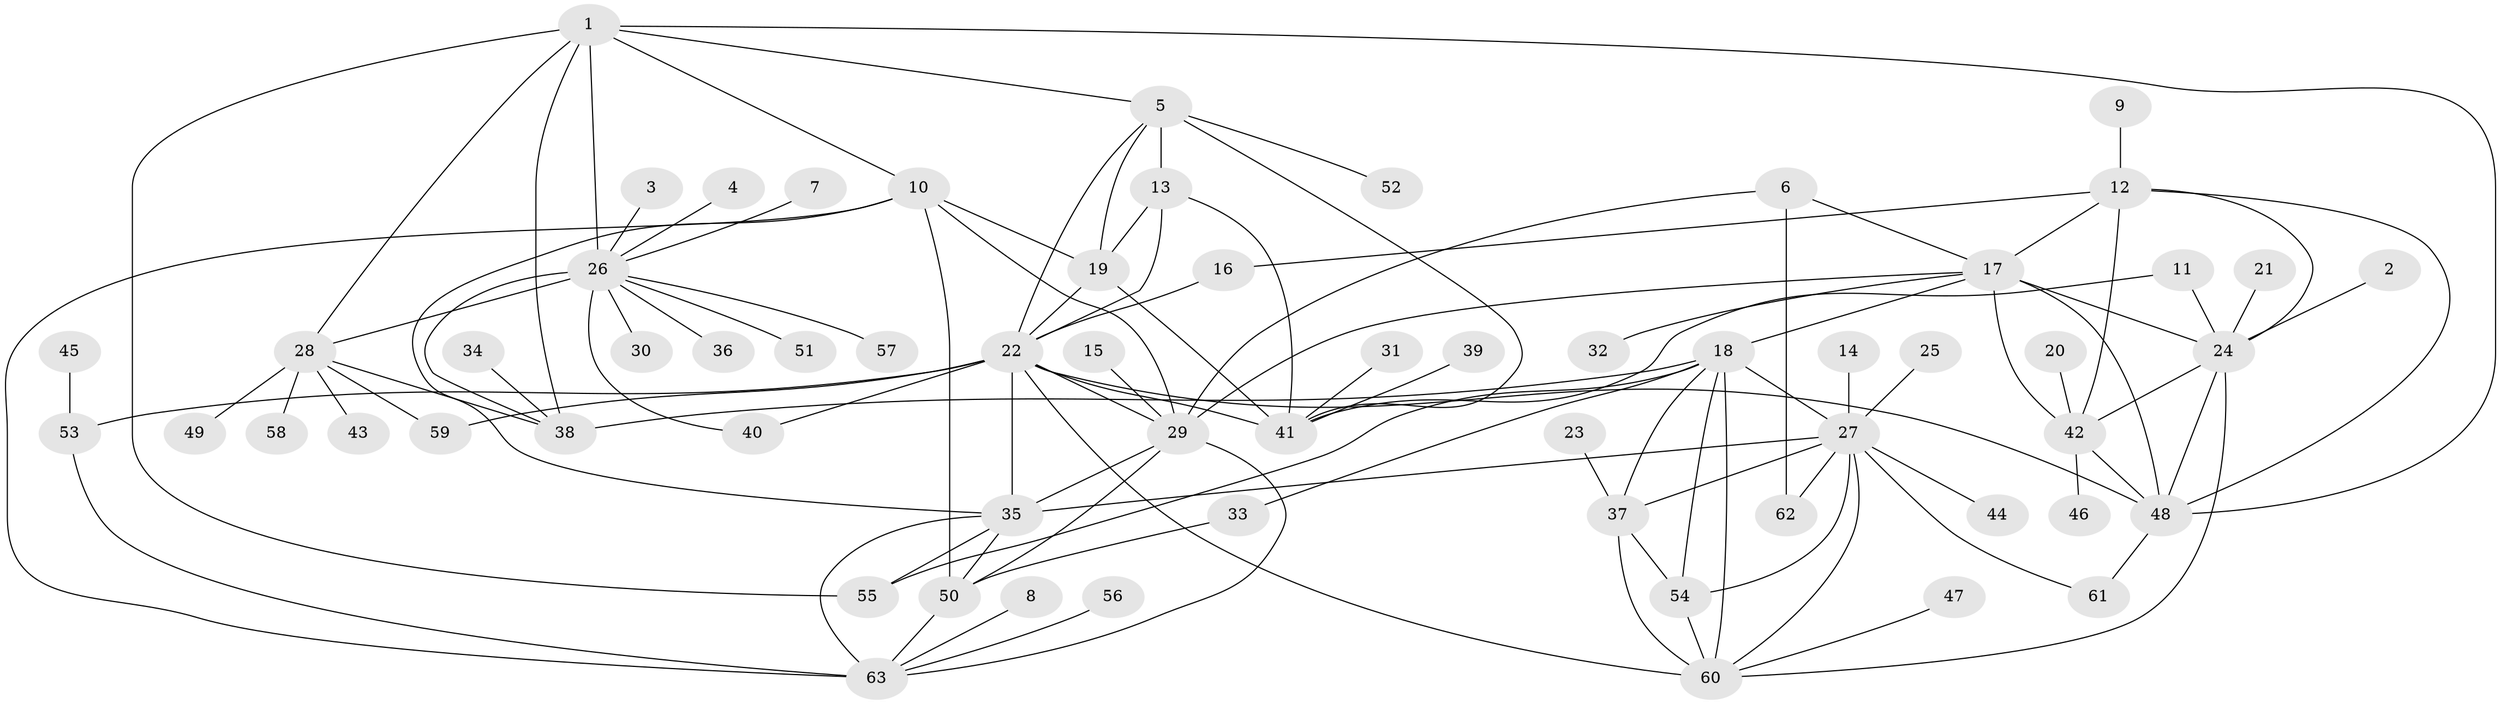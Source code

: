 // original degree distribution, {8: 0.0873015873015873, 9: 0.015873015873015872, 11: 0.015873015873015872, 10: 0.03968253968253968, 5: 0.015873015873015872, 6: 0.023809523809523808, 13: 0.007936507936507936, 7: 0.023809523809523808, 14: 0.007936507936507936, 4: 0.015873015873015872, 3: 0.05555555555555555, 1: 0.5317460317460317, 2: 0.15873015873015872}
// Generated by graph-tools (version 1.1) at 2025/02/03/09/25 03:02:47]
// undirected, 63 vertices, 109 edges
graph export_dot {
graph [start="1"]
  node [color=gray90,style=filled];
  1;
  2;
  3;
  4;
  5;
  6;
  7;
  8;
  9;
  10;
  11;
  12;
  13;
  14;
  15;
  16;
  17;
  18;
  19;
  20;
  21;
  22;
  23;
  24;
  25;
  26;
  27;
  28;
  29;
  30;
  31;
  32;
  33;
  34;
  35;
  36;
  37;
  38;
  39;
  40;
  41;
  42;
  43;
  44;
  45;
  46;
  47;
  48;
  49;
  50;
  51;
  52;
  53;
  54;
  55;
  56;
  57;
  58;
  59;
  60;
  61;
  62;
  63;
  1 -- 5 [weight=1.0];
  1 -- 10 [weight=1.0];
  1 -- 26 [weight=3.0];
  1 -- 28 [weight=1.0];
  1 -- 38 [weight=1.0];
  1 -- 48 [weight=1.0];
  1 -- 55 [weight=1.0];
  2 -- 24 [weight=1.0];
  3 -- 26 [weight=1.0];
  4 -- 26 [weight=1.0];
  5 -- 13 [weight=2.0];
  5 -- 19 [weight=1.0];
  5 -- 22 [weight=1.0];
  5 -- 41 [weight=1.0];
  5 -- 52 [weight=1.0];
  6 -- 17 [weight=1.0];
  6 -- 29 [weight=1.0];
  6 -- 62 [weight=1.0];
  7 -- 26 [weight=1.0];
  8 -- 63 [weight=1.0];
  9 -- 12 [weight=1.0];
  10 -- 19 [weight=1.0];
  10 -- 29 [weight=2.0];
  10 -- 35 [weight=2.0];
  10 -- 50 [weight=2.0];
  10 -- 63 [weight=2.0];
  11 -- 24 [weight=1.0];
  11 -- 41 [weight=1.0];
  12 -- 16 [weight=1.0];
  12 -- 17 [weight=1.0];
  12 -- 24 [weight=1.0];
  12 -- 42 [weight=2.0];
  12 -- 48 [weight=1.0];
  13 -- 19 [weight=2.0];
  13 -- 22 [weight=2.0];
  13 -- 41 [weight=2.0];
  14 -- 27 [weight=1.0];
  15 -- 29 [weight=1.0];
  16 -- 22 [weight=1.0];
  17 -- 18 [weight=1.0];
  17 -- 24 [weight=1.0];
  17 -- 29 [weight=1.0];
  17 -- 32 [weight=1.0];
  17 -- 42 [weight=2.0];
  17 -- 48 [weight=1.0];
  18 -- 27 [weight=1.0];
  18 -- 33 [weight=1.0];
  18 -- 37 [weight=1.0];
  18 -- 38 [weight=1.0];
  18 -- 54 [weight=2.0];
  18 -- 55 [weight=1.0];
  18 -- 60 [weight=1.0];
  19 -- 22 [weight=1.0];
  19 -- 41 [weight=1.0];
  20 -- 42 [weight=1.0];
  21 -- 24 [weight=1.0];
  22 -- 29 [weight=1.0];
  22 -- 35 [weight=1.0];
  22 -- 40 [weight=1.0];
  22 -- 41 [weight=1.0];
  22 -- 48 [weight=1.0];
  22 -- 53 [weight=1.0];
  22 -- 59 [weight=1.0];
  22 -- 60 [weight=1.0];
  23 -- 37 [weight=1.0];
  24 -- 42 [weight=2.0];
  24 -- 48 [weight=1.0];
  24 -- 60 [weight=1.0];
  25 -- 27 [weight=1.0];
  26 -- 28 [weight=3.0];
  26 -- 30 [weight=1.0];
  26 -- 36 [weight=1.0];
  26 -- 38 [weight=3.0];
  26 -- 40 [weight=1.0];
  26 -- 51 [weight=1.0];
  26 -- 57 [weight=1.0];
  27 -- 35 [weight=1.0];
  27 -- 37 [weight=1.0];
  27 -- 44 [weight=1.0];
  27 -- 54 [weight=2.0];
  27 -- 60 [weight=1.0];
  27 -- 61 [weight=1.0];
  27 -- 62 [weight=1.0];
  28 -- 38 [weight=1.0];
  28 -- 43 [weight=1.0];
  28 -- 49 [weight=1.0];
  28 -- 58 [weight=1.0];
  28 -- 59 [weight=1.0];
  29 -- 35 [weight=1.0];
  29 -- 50 [weight=1.0];
  29 -- 63 [weight=1.0];
  31 -- 41 [weight=1.0];
  33 -- 50 [weight=1.0];
  34 -- 38 [weight=1.0];
  35 -- 50 [weight=1.0];
  35 -- 55 [weight=1.0];
  35 -- 63 [weight=1.0];
  37 -- 54 [weight=2.0];
  37 -- 60 [weight=1.0];
  39 -- 41 [weight=1.0];
  42 -- 46 [weight=1.0];
  42 -- 48 [weight=2.0];
  45 -- 53 [weight=1.0];
  47 -- 60 [weight=1.0];
  48 -- 61 [weight=1.0];
  50 -- 63 [weight=1.0];
  53 -- 63 [weight=1.0];
  54 -- 60 [weight=2.0];
  56 -- 63 [weight=1.0];
}
